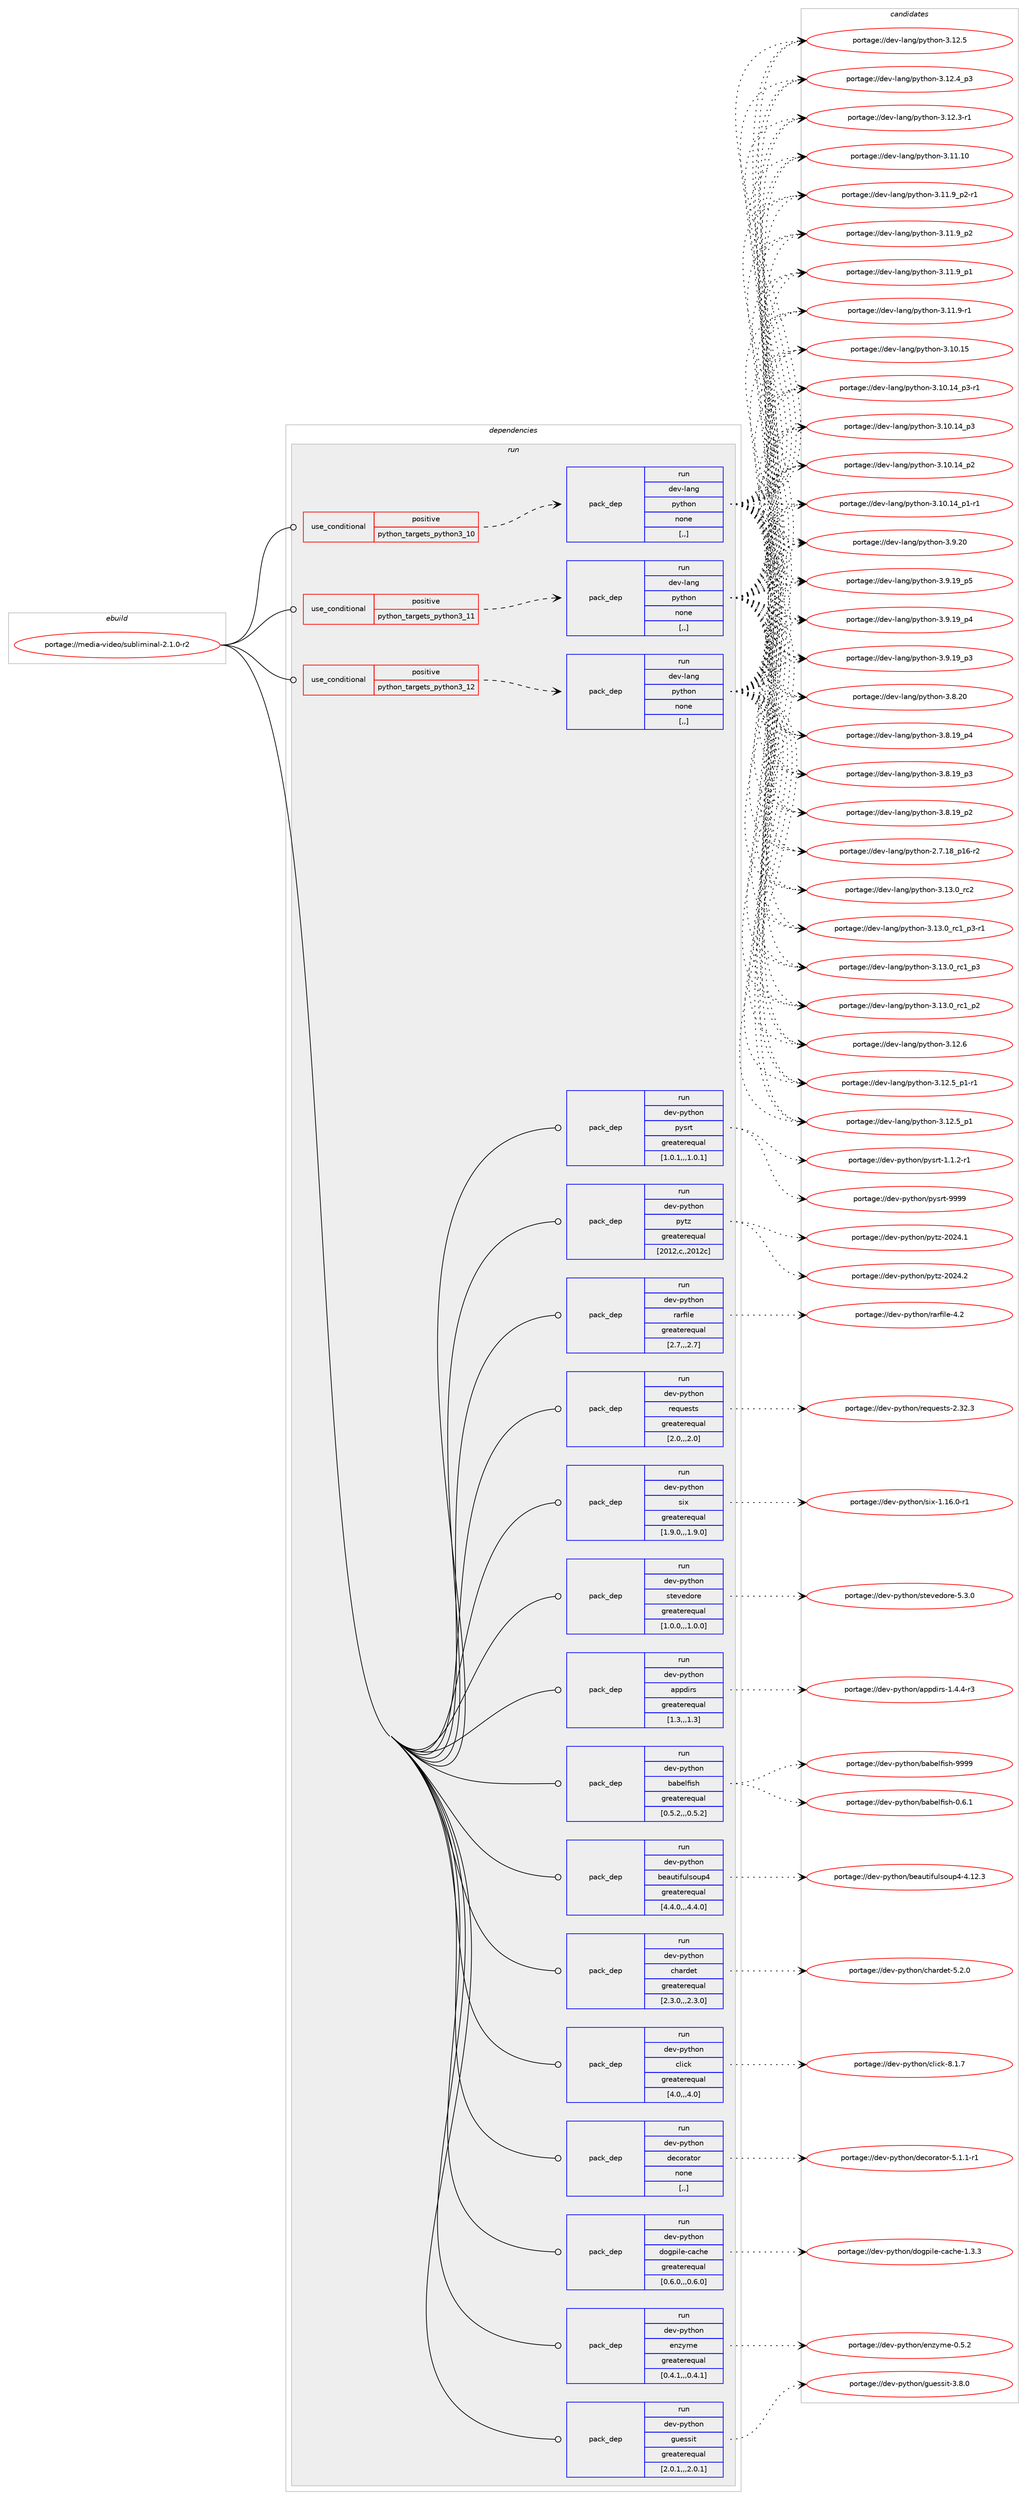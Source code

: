digraph prolog {

# *************
# Graph options
# *************

newrank=true;
concentrate=true;
compound=true;
graph [rankdir=LR,fontname=Helvetica,fontsize=10,ranksep=1.5];#, ranksep=2.5, nodesep=0.2];
edge  [arrowhead=vee];
node  [fontname=Helvetica,fontsize=10];

# **********
# The ebuild
# **********

subgraph cluster_leftcol {
color=gray;
label=<<i>ebuild</i>>;
id [label="portage://media-video/subliminal-2.1.0-r2", color=red, width=4, href="../media-video/subliminal-2.1.0-r2.svg"];
}

# ****************
# The dependencies
# ****************

subgraph cluster_midcol {
color=gray;
label=<<i>dependencies</i>>;
subgraph cluster_compile {
fillcolor="#eeeeee";
style=filled;
label=<<i>compile</i>>;
}
subgraph cluster_compileandrun {
fillcolor="#eeeeee";
style=filled;
label=<<i>compile and run</i>>;
}
subgraph cluster_run {
fillcolor="#eeeeee";
style=filled;
label=<<i>run</i>>;
subgraph cond219914 {
dependency845438 [label=<<TABLE BORDER="0" CELLBORDER="1" CELLSPACING="0" CELLPADDING="4"><TR><TD ROWSPAN="3" CELLPADDING="10">use_conditional</TD></TR><TR><TD>positive</TD></TR><TR><TD>python_targets_python3_10</TD></TR></TABLE>>, shape=none, color=red];
subgraph pack619222 {
dependency845439 [label=<<TABLE BORDER="0" CELLBORDER="1" CELLSPACING="0" CELLPADDING="4" WIDTH="220"><TR><TD ROWSPAN="6" CELLPADDING="30">pack_dep</TD></TR><TR><TD WIDTH="110">run</TD></TR><TR><TD>dev-lang</TD></TR><TR><TD>python</TD></TR><TR><TD>none</TD></TR><TR><TD>[,,]</TD></TR></TABLE>>, shape=none, color=blue];
}
dependency845438:e -> dependency845439:w [weight=20,style="dashed",arrowhead="vee"];
}
id:e -> dependency845438:w [weight=20,style="solid",arrowhead="odot"];
subgraph cond219915 {
dependency845440 [label=<<TABLE BORDER="0" CELLBORDER="1" CELLSPACING="0" CELLPADDING="4"><TR><TD ROWSPAN="3" CELLPADDING="10">use_conditional</TD></TR><TR><TD>positive</TD></TR><TR><TD>python_targets_python3_11</TD></TR></TABLE>>, shape=none, color=red];
subgraph pack619223 {
dependency845441 [label=<<TABLE BORDER="0" CELLBORDER="1" CELLSPACING="0" CELLPADDING="4" WIDTH="220"><TR><TD ROWSPAN="6" CELLPADDING="30">pack_dep</TD></TR><TR><TD WIDTH="110">run</TD></TR><TR><TD>dev-lang</TD></TR><TR><TD>python</TD></TR><TR><TD>none</TD></TR><TR><TD>[,,]</TD></TR></TABLE>>, shape=none, color=blue];
}
dependency845440:e -> dependency845441:w [weight=20,style="dashed",arrowhead="vee"];
}
id:e -> dependency845440:w [weight=20,style="solid",arrowhead="odot"];
subgraph cond219916 {
dependency845442 [label=<<TABLE BORDER="0" CELLBORDER="1" CELLSPACING="0" CELLPADDING="4"><TR><TD ROWSPAN="3" CELLPADDING="10">use_conditional</TD></TR><TR><TD>positive</TD></TR><TR><TD>python_targets_python3_12</TD></TR></TABLE>>, shape=none, color=red];
subgraph pack619224 {
dependency845443 [label=<<TABLE BORDER="0" CELLBORDER="1" CELLSPACING="0" CELLPADDING="4" WIDTH="220"><TR><TD ROWSPAN="6" CELLPADDING="30">pack_dep</TD></TR><TR><TD WIDTH="110">run</TD></TR><TR><TD>dev-lang</TD></TR><TR><TD>python</TD></TR><TR><TD>none</TD></TR><TR><TD>[,,]</TD></TR></TABLE>>, shape=none, color=blue];
}
dependency845442:e -> dependency845443:w [weight=20,style="dashed",arrowhead="vee"];
}
id:e -> dependency845442:w [weight=20,style="solid",arrowhead="odot"];
subgraph pack619225 {
dependency845444 [label=<<TABLE BORDER="0" CELLBORDER="1" CELLSPACING="0" CELLPADDING="4" WIDTH="220"><TR><TD ROWSPAN="6" CELLPADDING="30">pack_dep</TD></TR><TR><TD WIDTH="110">run</TD></TR><TR><TD>dev-python</TD></TR><TR><TD>appdirs</TD></TR><TR><TD>greaterequal</TD></TR><TR><TD>[1.3,,,1.3]</TD></TR></TABLE>>, shape=none, color=blue];
}
id:e -> dependency845444:w [weight=20,style="solid",arrowhead="odot"];
subgraph pack619226 {
dependency845445 [label=<<TABLE BORDER="0" CELLBORDER="1" CELLSPACING="0" CELLPADDING="4" WIDTH="220"><TR><TD ROWSPAN="6" CELLPADDING="30">pack_dep</TD></TR><TR><TD WIDTH="110">run</TD></TR><TR><TD>dev-python</TD></TR><TR><TD>babelfish</TD></TR><TR><TD>greaterequal</TD></TR><TR><TD>[0.5.2,,,0.5.2]</TD></TR></TABLE>>, shape=none, color=blue];
}
id:e -> dependency845445:w [weight=20,style="solid",arrowhead="odot"];
subgraph pack619227 {
dependency845446 [label=<<TABLE BORDER="0" CELLBORDER="1" CELLSPACING="0" CELLPADDING="4" WIDTH="220"><TR><TD ROWSPAN="6" CELLPADDING="30">pack_dep</TD></TR><TR><TD WIDTH="110">run</TD></TR><TR><TD>dev-python</TD></TR><TR><TD>beautifulsoup4</TD></TR><TR><TD>greaterequal</TD></TR><TR><TD>[4.4.0,,,4.4.0]</TD></TR></TABLE>>, shape=none, color=blue];
}
id:e -> dependency845446:w [weight=20,style="solid",arrowhead="odot"];
subgraph pack619228 {
dependency845447 [label=<<TABLE BORDER="0" CELLBORDER="1" CELLSPACING="0" CELLPADDING="4" WIDTH="220"><TR><TD ROWSPAN="6" CELLPADDING="30">pack_dep</TD></TR><TR><TD WIDTH="110">run</TD></TR><TR><TD>dev-python</TD></TR><TR><TD>chardet</TD></TR><TR><TD>greaterequal</TD></TR><TR><TD>[2.3.0,,,2.3.0]</TD></TR></TABLE>>, shape=none, color=blue];
}
id:e -> dependency845447:w [weight=20,style="solid",arrowhead="odot"];
subgraph pack619229 {
dependency845448 [label=<<TABLE BORDER="0" CELLBORDER="1" CELLSPACING="0" CELLPADDING="4" WIDTH="220"><TR><TD ROWSPAN="6" CELLPADDING="30">pack_dep</TD></TR><TR><TD WIDTH="110">run</TD></TR><TR><TD>dev-python</TD></TR><TR><TD>click</TD></TR><TR><TD>greaterequal</TD></TR><TR><TD>[4.0,,,4.0]</TD></TR></TABLE>>, shape=none, color=blue];
}
id:e -> dependency845448:w [weight=20,style="solid",arrowhead="odot"];
subgraph pack619230 {
dependency845449 [label=<<TABLE BORDER="0" CELLBORDER="1" CELLSPACING="0" CELLPADDING="4" WIDTH="220"><TR><TD ROWSPAN="6" CELLPADDING="30">pack_dep</TD></TR><TR><TD WIDTH="110">run</TD></TR><TR><TD>dev-python</TD></TR><TR><TD>decorator</TD></TR><TR><TD>none</TD></TR><TR><TD>[,,]</TD></TR></TABLE>>, shape=none, color=blue];
}
id:e -> dependency845449:w [weight=20,style="solid",arrowhead="odot"];
subgraph pack619231 {
dependency845450 [label=<<TABLE BORDER="0" CELLBORDER="1" CELLSPACING="0" CELLPADDING="4" WIDTH="220"><TR><TD ROWSPAN="6" CELLPADDING="30">pack_dep</TD></TR><TR><TD WIDTH="110">run</TD></TR><TR><TD>dev-python</TD></TR><TR><TD>dogpile-cache</TD></TR><TR><TD>greaterequal</TD></TR><TR><TD>[0.6.0,,,0.6.0]</TD></TR></TABLE>>, shape=none, color=blue];
}
id:e -> dependency845450:w [weight=20,style="solid",arrowhead="odot"];
subgraph pack619232 {
dependency845451 [label=<<TABLE BORDER="0" CELLBORDER="1" CELLSPACING="0" CELLPADDING="4" WIDTH="220"><TR><TD ROWSPAN="6" CELLPADDING="30">pack_dep</TD></TR><TR><TD WIDTH="110">run</TD></TR><TR><TD>dev-python</TD></TR><TR><TD>enzyme</TD></TR><TR><TD>greaterequal</TD></TR><TR><TD>[0.4.1,,,0.4.1]</TD></TR></TABLE>>, shape=none, color=blue];
}
id:e -> dependency845451:w [weight=20,style="solid",arrowhead="odot"];
subgraph pack619233 {
dependency845452 [label=<<TABLE BORDER="0" CELLBORDER="1" CELLSPACING="0" CELLPADDING="4" WIDTH="220"><TR><TD ROWSPAN="6" CELLPADDING="30">pack_dep</TD></TR><TR><TD WIDTH="110">run</TD></TR><TR><TD>dev-python</TD></TR><TR><TD>guessit</TD></TR><TR><TD>greaterequal</TD></TR><TR><TD>[2.0.1,,,2.0.1]</TD></TR></TABLE>>, shape=none, color=blue];
}
id:e -> dependency845452:w [weight=20,style="solid",arrowhead="odot"];
subgraph pack619234 {
dependency845453 [label=<<TABLE BORDER="0" CELLBORDER="1" CELLSPACING="0" CELLPADDING="4" WIDTH="220"><TR><TD ROWSPAN="6" CELLPADDING="30">pack_dep</TD></TR><TR><TD WIDTH="110">run</TD></TR><TR><TD>dev-python</TD></TR><TR><TD>pysrt</TD></TR><TR><TD>greaterequal</TD></TR><TR><TD>[1.0.1,,,1.0.1]</TD></TR></TABLE>>, shape=none, color=blue];
}
id:e -> dependency845453:w [weight=20,style="solid",arrowhead="odot"];
subgraph pack619235 {
dependency845454 [label=<<TABLE BORDER="0" CELLBORDER="1" CELLSPACING="0" CELLPADDING="4" WIDTH="220"><TR><TD ROWSPAN="6" CELLPADDING="30">pack_dep</TD></TR><TR><TD WIDTH="110">run</TD></TR><TR><TD>dev-python</TD></TR><TR><TD>pytz</TD></TR><TR><TD>greaterequal</TD></TR><TR><TD>[2012,c,,2012c]</TD></TR></TABLE>>, shape=none, color=blue];
}
id:e -> dependency845454:w [weight=20,style="solid",arrowhead="odot"];
subgraph pack619236 {
dependency845455 [label=<<TABLE BORDER="0" CELLBORDER="1" CELLSPACING="0" CELLPADDING="4" WIDTH="220"><TR><TD ROWSPAN="6" CELLPADDING="30">pack_dep</TD></TR><TR><TD WIDTH="110">run</TD></TR><TR><TD>dev-python</TD></TR><TR><TD>rarfile</TD></TR><TR><TD>greaterequal</TD></TR><TR><TD>[2.7,,,2.7]</TD></TR></TABLE>>, shape=none, color=blue];
}
id:e -> dependency845455:w [weight=20,style="solid",arrowhead="odot"];
subgraph pack619237 {
dependency845456 [label=<<TABLE BORDER="0" CELLBORDER="1" CELLSPACING="0" CELLPADDING="4" WIDTH="220"><TR><TD ROWSPAN="6" CELLPADDING="30">pack_dep</TD></TR><TR><TD WIDTH="110">run</TD></TR><TR><TD>dev-python</TD></TR><TR><TD>requests</TD></TR><TR><TD>greaterequal</TD></TR><TR><TD>[2.0,,,2.0]</TD></TR></TABLE>>, shape=none, color=blue];
}
id:e -> dependency845456:w [weight=20,style="solid",arrowhead="odot"];
subgraph pack619238 {
dependency845457 [label=<<TABLE BORDER="0" CELLBORDER="1" CELLSPACING="0" CELLPADDING="4" WIDTH="220"><TR><TD ROWSPAN="6" CELLPADDING="30">pack_dep</TD></TR><TR><TD WIDTH="110">run</TD></TR><TR><TD>dev-python</TD></TR><TR><TD>six</TD></TR><TR><TD>greaterequal</TD></TR><TR><TD>[1.9.0,,,1.9.0]</TD></TR></TABLE>>, shape=none, color=blue];
}
id:e -> dependency845457:w [weight=20,style="solid",arrowhead="odot"];
subgraph pack619239 {
dependency845458 [label=<<TABLE BORDER="0" CELLBORDER="1" CELLSPACING="0" CELLPADDING="4" WIDTH="220"><TR><TD ROWSPAN="6" CELLPADDING="30">pack_dep</TD></TR><TR><TD WIDTH="110">run</TD></TR><TR><TD>dev-python</TD></TR><TR><TD>stevedore</TD></TR><TR><TD>greaterequal</TD></TR><TR><TD>[1.0.0,,,1.0.0]</TD></TR></TABLE>>, shape=none, color=blue];
}
id:e -> dependency845458:w [weight=20,style="solid",arrowhead="odot"];
}
}

# **************
# The candidates
# **************

subgraph cluster_choices {
rank=same;
color=gray;
label=<<i>candidates</i>>;

subgraph choice619222 {
color=black;
nodesep=1;
choice10010111845108971101034711212111610411111045514649514648951149950 [label="portage://dev-lang/python-3.13.0_rc2", color=red, width=4,href="../dev-lang/python-3.13.0_rc2.svg"];
choice1001011184510897110103471121211161041111104551464951464895114994995112514511449 [label="portage://dev-lang/python-3.13.0_rc1_p3-r1", color=red, width=4,href="../dev-lang/python-3.13.0_rc1_p3-r1.svg"];
choice100101118451089711010347112121116104111110455146495146489511499499511251 [label="portage://dev-lang/python-3.13.0_rc1_p3", color=red, width=4,href="../dev-lang/python-3.13.0_rc1_p3.svg"];
choice100101118451089711010347112121116104111110455146495146489511499499511250 [label="portage://dev-lang/python-3.13.0_rc1_p2", color=red, width=4,href="../dev-lang/python-3.13.0_rc1_p2.svg"];
choice10010111845108971101034711212111610411111045514649504654 [label="portage://dev-lang/python-3.12.6", color=red, width=4,href="../dev-lang/python-3.12.6.svg"];
choice1001011184510897110103471121211161041111104551464950465395112494511449 [label="portage://dev-lang/python-3.12.5_p1-r1", color=red, width=4,href="../dev-lang/python-3.12.5_p1-r1.svg"];
choice100101118451089711010347112121116104111110455146495046539511249 [label="portage://dev-lang/python-3.12.5_p1", color=red, width=4,href="../dev-lang/python-3.12.5_p1.svg"];
choice10010111845108971101034711212111610411111045514649504653 [label="portage://dev-lang/python-3.12.5", color=red, width=4,href="../dev-lang/python-3.12.5.svg"];
choice100101118451089711010347112121116104111110455146495046529511251 [label="portage://dev-lang/python-3.12.4_p3", color=red, width=4,href="../dev-lang/python-3.12.4_p3.svg"];
choice100101118451089711010347112121116104111110455146495046514511449 [label="portage://dev-lang/python-3.12.3-r1", color=red, width=4,href="../dev-lang/python-3.12.3-r1.svg"];
choice1001011184510897110103471121211161041111104551464949464948 [label="portage://dev-lang/python-3.11.10", color=red, width=4,href="../dev-lang/python-3.11.10.svg"];
choice1001011184510897110103471121211161041111104551464949465795112504511449 [label="portage://dev-lang/python-3.11.9_p2-r1", color=red, width=4,href="../dev-lang/python-3.11.9_p2-r1.svg"];
choice100101118451089711010347112121116104111110455146494946579511250 [label="portage://dev-lang/python-3.11.9_p2", color=red, width=4,href="../dev-lang/python-3.11.9_p2.svg"];
choice100101118451089711010347112121116104111110455146494946579511249 [label="portage://dev-lang/python-3.11.9_p1", color=red, width=4,href="../dev-lang/python-3.11.9_p1.svg"];
choice100101118451089711010347112121116104111110455146494946574511449 [label="portage://dev-lang/python-3.11.9-r1", color=red, width=4,href="../dev-lang/python-3.11.9-r1.svg"];
choice1001011184510897110103471121211161041111104551464948464953 [label="portage://dev-lang/python-3.10.15", color=red, width=4,href="../dev-lang/python-3.10.15.svg"];
choice100101118451089711010347112121116104111110455146494846495295112514511449 [label="portage://dev-lang/python-3.10.14_p3-r1", color=red, width=4,href="../dev-lang/python-3.10.14_p3-r1.svg"];
choice10010111845108971101034711212111610411111045514649484649529511251 [label="portage://dev-lang/python-3.10.14_p3", color=red, width=4,href="../dev-lang/python-3.10.14_p3.svg"];
choice10010111845108971101034711212111610411111045514649484649529511250 [label="portage://dev-lang/python-3.10.14_p2", color=red, width=4,href="../dev-lang/python-3.10.14_p2.svg"];
choice100101118451089711010347112121116104111110455146494846495295112494511449 [label="portage://dev-lang/python-3.10.14_p1-r1", color=red, width=4,href="../dev-lang/python-3.10.14_p1-r1.svg"];
choice10010111845108971101034711212111610411111045514657465048 [label="portage://dev-lang/python-3.9.20", color=red, width=4,href="../dev-lang/python-3.9.20.svg"];
choice100101118451089711010347112121116104111110455146574649579511253 [label="portage://dev-lang/python-3.9.19_p5", color=red, width=4,href="../dev-lang/python-3.9.19_p5.svg"];
choice100101118451089711010347112121116104111110455146574649579511252 [label="portage://dev-lang/python-3.9.19_p4", color=red, width=4,href="../dev-lang/python-3.9.19_p4.svg"];
choice100101118451089711010347112121116104111110455146574649579511251 [label="portage://dev-lang/python-3.9.19_p3", color=red, width=4,href="../dev-lang/python-3.9.19_p3.svg"];
choice10010111845108971101034711212111610411111045514656465048 [label="portage://dev-lang/python-3.8.20", color=red, width=4,href="../dev-lang/python-3.8.20.svg"];
choice100101118451089711010347112121116104111110455146564649579511252 [label="portage://dev-lang/python-3.8.19_p4", color=red, width=4,href="../dev-lang/python-3.8.19_p4.svg"];
choice100101118451089711010347112121116104111110455146564649579511251 [label="portage://dev-lang/python-3.8.19_p3", color=red, width=4,href="../dev-lang/python-3.8.19_p3.svg"];
choice100101118451089711010347112121116104111110455146564649579511250 [label="portage://dev-lang/python-3.8.19_p2", color=red, width=4,href="../dev-lang/python-3.8.19_p2.svg"];
choice100101118451089711010347112121116104111110455046554649569511249544511450 [label="portage://dev-lang/python-2.7.18_p16-r2", color=red, width=4,href="../dev-lang/python-2.7.18_p16-r2.svg"];
dependency845439:e -> choice10010111845108971101034711212111610411111045514649514648951149950:w [style=dotted,weight="100"];
dependency845439:e -> choice1001011184510897110103471121211161041111104551464951464895114994995112514511449:w [style=dotted,weight="100"];
dependency845439:e -> choice100101118451089711010347112121116104111110455146495146489511499499511251:w [style=dotted,weight="100"];
dependency845439:e -> choice100101118451089711010347112121116104111110455146495146489511499499511250:w [style=dotted,weight="100"];
dependency845439:e -> choice10010111845108971101034711212111610411111045514649504654:w [style=dotted,weight="100"];
dependency845439:e -> choice1001011184510897110103471121211161041111104551464950465395112494511449:w [style=dotted,weight="100"];
dependency845439:e -> choice100101118451089711010347112121116104111110455146495046539511249:w [style=dotted,weight="100"];
dependency845439:e -> choice10010111845108971101034711212111610411111045514649504653:w [style=dotted,weight="100"];
dependency845439:e -> choice100101118451089711010347112121116104111110455146495046529511251:w [style=dotted,weight="100"];
dependency845439:e -> choice100101118451089711010347112121116104111110455146495046514511449:w [style=dotted,weight="100"];
dependency845439:e -> choice1001011184510897110103471121211161041111104551464949464948:w [style=dotted,weight="100"];
dependency845439:e -> choice1001011184510897110103471121211161041111104551464949465795112504511449:w [style=dotted,weight="100"];
dependency845439:e -> choice100101118451089711010347112121116104111110455146494946579511250:w [style=dotted,weight="100"];
dependency845439:e -> choice100101118451089711010347112121116104111110455146494946579511249:w [style=dotted,weight="100"];
dependency845439:e -> choice100101118451089711010347112121116104111110455146494946574511449:w [style=dotted,weight="100"];
dependency845439:e -> choice1001011184510897110103471121211161041111104551464948464953:w [style=dotted,weight="100"];
dependency845439:e -> choice100101118451089711010347112121116104111110455146494846495295112514511449:w [style=dotted,weight="100"];
dependency845439:e -> choice10010111845108971101034711212111610411111045514649484649529511251:w [style=dotted,weight="100"];
dependency845439:e -> choice10010111845108971101034711212111610411111045514649484649529511250:w [style=dotted,weight="100"];
dependency845439:e -> choice100101118451089711010347112121116104111110455146494846495295112494511449:w [style=dotted,weight="100"];
dependency845439:e -> choice10010111845108971101034711212111610411111045514657465048:w [style=dotted,weight="100"];
dependency845439:e -> choice100101118451089711010347112121116104111110455146574649579511253:w [style=dotted,weight="100"];
dependency845439:e -> choice100101118451089711010347112121116104111110455146574649579511252:w [style=dotted,weight="100"];
dependency845439:e -> choice100101118451089711010347112121116104111110455146574649579511251:w [style=dotted,weight="100"];
dependency845439:e -> choice10010111845108971101034711212111610411111045514656465048:w [style=dotted,weight="100"];
dependency845439:e -> choice100101118451089711010347112121116104111110455146564649579511252:w [style=dotted,weight="100"];
dependency845439:e -> choice100101118451089711010347112121116104111110455146564649579511251:w [style=dotted,weight="100"];
dependency845439:e -> choice100101118451089711010347112121116104111110455146564649579511250:w [style=dotted,weight="100"];
dependency845439:e -> choice100101118451089711010347112121116104111110455046554649569511249544511450:w [style=dotted,weight="100"];
}
subgraph choice619223 {
color=black;
nodesep=1;
choice10010111845108971101034711212111610411111045514649514648951149950 [label="portage://dev-lang/python-3.13.0_rc2", color=red, width=4,href="../dev-lang/python-3.13.0_rc2.svg"];
choice1001011184510897110103471121211161041111104551464951464895114994995112514511449 [label="portage://dev-lang/python-3.13.0_rc1_p3-r1", color=red, width=4,href="../dev-lang/python-3.13.0_rc1_p3-r1.svg"];
choice100101118451089711010347112121116104111110455146495146489511499499511251 [label="portage://dev-lang/python-3.13.0_rc1_p3", color=red, width=4,href="../dev-lang/python-3.13.0_rc1_p3.svg"];
choice100101118451089711010347112121116104111110455146495146489511499499511250 [label="portage://dev-lang/python-3.13.0_rc1_p2", color=red, width=4,href="../dev-lang/python-3.13.0_rc1_p2.svg"];
choice10010111845108971101034711212111610411111045514649504654 [label="portage://dev-lang/python-3.12.6", color=red, width=4,href="../dev-lang/python-3.12.6.svg"];
choice1001011184510897110103471121211161041111104551464950465395112494511449 [label="portage://dev-lang/python-3.12.5_p1-r1", color=red, width=4,href="../dev-lang/python-3.12.5_p1-r1.svg"];
choice100101118451089711010347112121116104111110455146495046539511249 [label="portage://dev-lang/python-3.12.5_p1", color=red, width=4,href="../dev-lang/python-3.12.5_p1.svg"];
choice10010111845108971101034711212111610411111045514649504653 [label="portage://dev-lang/python-3.12.5", color=red, width=4,href="../dev-lang/python-3.12.5.svg"];
choice100101118451089711010347112121116104111110455146495046529511251 [label="portage://dev-lang/python-3.12.4_p3", color=red, width=4,href="../dev-lang/python-3.12.4_p3.svg"];
choice100101118451089711010347112121116104111110455146495046514511449 [label="portage://dev-lang/python-3.12.3-r1", color=red, width=4,href="../dev-lang/python-3.12.3-r1.svg"];
choice1001011184510897110103471121211161041111104551464949464948 [label="portage://dev-lang/python-3.11.10", color=red, width=4,href="../dev-lang/python-3.11.10.svg"];
choice1001011184510897110103471121211161041111104551464949465795112504511449 [label="portage://dev-lang/python-3.11.9_p2-r1", color=red, width=4,href="../dev-lang/python-3.11.9_p2-r1.svg"];
choice100101118451089711010347112121116104111110455146494946579511250 [label="portage://dev-lang/python-3.11.9_p2", color=red, width=4,href="../dev-lang/python-3.11.9_p2.svg"];
choice100101118451089711010347112121116104111110455146494946579511249 [label="portage://dev-lang/python-3.11.9_p1", color=red, width=4,href="../dev-lang/python-3.11.9_p1.svg"];
choice100101118451089711010347112121116104111110455146494946574511449 [label="portage://dev-lang/python-3.11.9-r1", color=red, width=4,href="../dev-lang/python-3.11.9-r1.svg"];
choice1001011184510897110103471121211161041111104551464948464953 [label="portage://dev-lang/python-3.10.15", color=red, width=4,href="../dev-lang/python-3.10.15.svg"];
choice100101118451089711010347112121116104111110455146494846495295112514511449 [label="portage://dev-lang/python-3.10.14_p3-r1", color=red, width=4,href="../dev-lang/python-3.10.14_p3-r1.svg"];
choice10010111845108971101034711212111610411111045514649484649529511251 [label="portage://dev-lang/python-3.10.14_p3", color=red, width=4,href="../dev-lang/python-3.10.14_p3.svg"];
choice10010111845108971101034711212111610411111045514649484649529511250 [label="portage://dev-lang/python-3.10.14_p2", color=red, width=4,href="../dev-lang/python-3.10.14_p2.svg"];
choice100101118451089711010347112121116104111110455146494846495295112494511449 [label="portage://dev-lang/python-3.10.14_p1-r1", color=red, width=4,href="../dev-lang/python-3.10.14_p1-r1.svg"];
choice10010111845108971101034711212111610411111045514657465048 [label="portage://dev-lang/python-3.9.20", color=red, width=4,href="../dev-lang/python-3.9.20.svg"];
choice100101118451089711010347112121116104111110455146574649579511253 [label="portage://dev-lang/python-3.9.19_p5", color=red, width=4,href="../dev-lang/python-3.9.19_p5.svg"];
choice100101118451089711010347112121116104111110455146574649579511252 [label="portage://dev-lang/python-3.9.19_p4", color=red, width=4,href="../dev-lang/python-3.9.19_p4.svg"];
choice100101118451089711010347112121116104111110455146574649579511251 [label="portage://dev-lang/python-3.9.19_p3", color=red, width=4,href="../dev-lang/python-3.9.19_p3.svg"];
choice10010111845108971101034711212111610411111045514656465048 [label="portage://dev-lang/python-3.8.20", color=red, width=4,href="../dev-lang/python-3.8.20.svg"];
choice100101118451089711010347112121116104111110455146564649579511252 [label="portage://dev-lang/python-3.8.19_p4", color=red, width=4,href="../dev-lang/python-3.8.19_p4.svg"];
choice100101118451089711010347112121116104111110455146564649579511251 [label="portage://dev-lang/python-3.8.19_p3", color=red, width=4,href="../dev-lang/python-3.8.19_p3.svg"];
choice100101118451089711010347112121116104111110455146564649579511250 [label="portage://dev-lang/python-3.8.19_p2", color=red, width=4,href="../dev-lang/python-3.8.19_p2.svg"];
choice100101118451089711010347112121116104111110455046554649569511249544511450 [label="portage://dev-lang/python-2.7.18_p16-r2", color=red, width=4,href="../dev-lang/python-2.7.18_p16-r2.svg"];
dependency845441:e -> choice10010111845108971101034711212111610411111045514649514648951149950:w [style=dotted,weight="100"];
dependency845441:e -> choice1001011184510897110103471121211161041111104551464951464895114994995112514511449:w [style=dotted,weight="100"];
dependency845441:e -> choice100101118451089711010347112121116104111110455146495146489511499499511251:w [style=dotted,weight="100"];
dependency845441:e -> choice100101118451089711010347112121116104111110455146495146489511499499511250:w [style=dotted,weight="100"];
dependency845441:e -> choice10010111845108971101034711212111610411111045514649504654:w [style=dotted,weight="100"];
dependency845441:e -> choice1001011184510897110103471121211161041111104551464950465395112494511449:w [style=dotted,weight="100"];
dependency845441:e -> choice100101118451089711010347112121116104111110455146495046539511249:w [style=dotted,weight="100"];
dependency845441:e -> choice10010111845108971101034711212111610411111045514649504653:w [style=dotted,weight="100"];
dependency845441:e -> choice100101118451089711010347112121116104111110455146495046529511251:w [style=dotted,weight="100"];
dependency845441:e -> choice100101118451089711010347112121116104111110455146495046514511449:w [style=dotted,weight="100"];
dependency845441:e -> choice1001011184510897110103471121211161041111104551464949464948:w [style=dotted,weight="100"];
dependency845441:e -> choice1001011184510897110103471121211161041111104551464949465795112504511449:w [style=dotted,weight="100"];
dependency845441:e -> choice100101118451089711010347112121116104111110455146494946579511250:w [style=dotted,weight="100"];
dependency845441:e -> choice100101118451089711010347112121116104111110455146494946579511249:w [style=dotted,weight="100"];
dependency845441:e -> choice100101118451089711010347112121116104111110455146494946574511449:w [style=dotted,weight="100"];
dependency845441:e -> choice1001011184510897110103471121211161041111104551464948464953:w [style=dotted,weight="100"];
dependency845441:e -> choice100101118451089711010347112121116104111110455146494846495295112514511449:w [style=dotted,weight="100"];
dependency845441:e -> choice10010111845108971101034711212111610411111045514649484649529511251:w [style=dotted,weight="100"];
dependency845441:e -> choice10010111845108971101034711212111610411111045514649484649529511250:w [style=dotted,weight="100"];
dependency845441:e -> choice100101118451089711010347112121116104111110455146494846495295112494511449:w [style=dotted,weight="100"];
dependency845441:e -> choice10010111845108971101034711212111610411111045514657465048:w [style=dotted,weight="100"];
dependency845441:e -> choice100101118451089711010347112121116104111110455146574649579511253:w [style=dotted,weight="100"];
dependency845441:e -> choice100101118451089711010347112121116104111110455146574649579511252:w [style=dotted,weight="100"];
dependency845441:e -> choice100101118451089711010347112121116104111110455146574649579511251:w [style=dotted,weight="100"];
dependency845441:e -> choice10010111845108971101034711212111610411111045514656465048:w [style=dotted,weight="100"];
dependency845441:e -> choice100101118451089711010347112121116104111110455146564649579511252:w [style=dotted,weight="100"];
dependency845441:e -> choice100101118451089711010347112121116104111110455146564649579511251:w [style=dotted,weight="100"];
dependency845441:e -> choice100101118451089711010347112121116104111110455146564649579511250:w [style=dotted,weight="100"];
dependency845441:e -> choice100101118451089711010347112121116104111110455046554649569511249544511450:w [style=dotted,weight="100"];
}
subgraph choice619224 {
color=black;
nodesep=1;
choice10010111845108971101034711212111610411111045514649514648951149950 [label="portage://dev-lang/python-3.13.0_rc2", color=red, width=4,href="../dev-lang/python-3.13.0_rc2.svg"];
choice1001011184510897110103471121211161041111104551464951464895114994995112514511449 [label="portage://dev-lang/python-3.13.0_rc1_p3-r1", color=red, width=4,href="../dev-lang/python-3.13.0_rc1_p3-r1.svg"];
choice100101118451089711010347112121116104111110455146495146489511499499511251 [label="portage://dev-lang/python-3.13.0_rc1_p3", color=red, width=4,href="../dev-lang/python-3.13.0_rc1_p3.svg"];
choice100101118451089711010347112121116104111110455146495146489511499499511250 [label="portage://dev-lang/python-3.13.0_rc1_p2", color=red, width=4,href="../dev-lang/python-3.13.0_rc1_p2.svg"];
choice10010111845108971101034711212111610411111045514649504654 [label="portage://dev-lang/python-3.12.6", color=red, width=4,href="../dev-lang/python-3.12.6.svg"];
choice1001011184510897110103471121211161041111104551464950465395112494511449 [label="portage://dev-lang/python-3.12.5_p1-r1", color=red, width=4,href="../dev-lang/python-3.12.5_p1-r1.svg"];
choice100101118451089711010347112121116104111110455146495046539511249 [label="portage://dev-lang/python-3.12.5_p1", color=red, width=4,href="../dev-lang/python-3.12.5_p1.svg"];
choice10010111845108971101034711212111610411111045514649504653 [label="portage://dev-lang/python-3.12.5", color=red, width=4,href="../dev-lang/python-3.12.5.svg"];
choice100101118451089711010347112121116104111110455146495046529511251 [label="portage://dev-lang/python-3.12.4_p3", color=red, width=4,href="../dev-lang/python-3.12.4_p3.svg"];
choice100101118451089711010347112121116104111110455146495046514511449 [label="portage://dev-lang/python-3.12.3-r1", color=red, width=4,href="../dev-lang/python-3.12.3-r1.svg"];
choice1001011184510897110103471121211161041111104551464949464948 [label="portage://dev-lang/python-3.11.10", color=red, width=4,href="../dev-lang/python-3.11.10.svg"];
choice1001011184510897110103471121211161041111104551464949465795112504511449 [label="portage://dev-lang/python-3.11.9_p2-r1", color=red, width=4,href="../dev-lang/python-3.11.9_p2-r1.svg"];
choice100101118451089711010347112121116104111110455146494946579511250 [label="portage://dev-lang/python-3.11.9_p2", color=red, width=4,href="../dev-lang/python-3.11.9_p2.svg"];
choice100101118451089711010347112121116104111110455146494946579511249 [label="portage://dev-lang/python-3.11.9_p1", color=red, width=4,href="../dev-lang/python-3.11.9_p1.svg"];
choice100101118451089711010347112121116104111110455146494946574511449 [label="portage://dev-lang/python-3.11.9-r1", color=red, width=4,href="../dev-lang/python-3.11.9-r1.svg"];
choice1001011184510897110103471121211161041111104551464948464953 [label="portage://dev-lang/python-3.10.15", color=red, width=4,href="../dev-lang/python-3.10.15.svg"];
choice100101118451089711010347112121116104111110455146494846495295112514511449 [label="portage://dev-lang/python-3.10.14_p3-r1", color=red, width=4,href="../dev-lang/python-3.10.14_p3-r1.svg"];
choice10010111845108971101034711212111610411111045514649484649529511251 [label="portage://dev-lang/python-3.10.14_p3", color=red, width=4,href="../dev-lang/python-3.10.14_p3.svg"];
choice10010111845108971101034711212111610411111045514649484649529511250 [label="portage://dev-lang/python-3.10.14_p2", color=red, width=4,href="../dev-lang/python-3.10.14_p2.svg"];
choice100101118451089711010347112121116104111110455146494846495295112494511449 [label="portage://dev-lang/python-3.10.14_p1-r1", color=red, width=4,href="../dev-lang/python-3.10.14_p1-r1.svg"];
choice10010111845108971101034711212111610411111045514657465048 [label="portage://dev-lang/python-3.9.20", color=red, width=4,href="../dev-lang/python-3.9.20.svg"];
choice100101118451089711010347112121116104111110455146574649579511253 [label="portage://dev-lang/python-3.9.19_p5", color=red, width=4,href="../dev-lang/python-3.9.19_p5.svg"];
choice100101118451089711010347112121116104111110455146574649579511252 [label="portage://dev-lang/python-3.9.19_p4", color=red, width=4,href="../dev-lang/python-3.9.19_p4.svg"];
choice100101118451089711010347112121116104111110455146574649579511251 [label="portage://dev-lang/python-3.9.19_p3", color=red, width=4,href="../dev-lang/python-3.9.19_p3.svg"];
choice10010111845108971101034711212111610411111045514656465048 [label="portage://dev-lang/python-3.8.20", color=red, width=4,href="../dev-lang/python-3.8.20.svg"];
choice100101118451089711010347112121116104111110455146564649579511252 [label="portage://dev-lang/python-3.8.19_p4", color=red, width=4,href="../dev-lang/python-3.8.19_p4.svg"];
choice100101118451089711010347112121116104111110455146564649579511251 [label="portage://dev-lang/python-3.8.19_p3", color=red, width=4,href="../dev-lang/python-3.8.19_p3.svg"];
choice100101118451089711010347112121116104111110455146564649579511250 [label="portage://dev-lang/python-3.8.19_p2", color=red, width=4,href="../dev-lang/python-3.8.19_p2.svg"];
choice100101118451089711010347112121116104111110455046554649569511249544511450 [label="portage://dev-lang/python-2.7.18_p16-r2", color=red, width=4,href="../dev-lang/python-2.7.18_p16-r2.svg"];
dependency845443:e -> choice10010111845108971101034711212111610411111045514649514648951149950:w [style=dotted,weight="100"];
dependency845443:e -> choice1001011184510897110103471121211161041111104551464951464895114994995112514511449:w [style=dotted,weight="100"];
dependency845443:e -> choice100101118451089711010347112121116104111110455146495146489511499499511251:w [style=dotted,weight="100"];
dependency845443:e -> choice100101118451089711010347112121116104111110455146495146489511499499511250:w [style=dotted,weight="100"];
dependency845443:e -> choice10010111845108971101034711212111610411111045514649504654:w [style=dotted,weight="100"];
dependency845443:e -> choice1001011184510897110103471121211161041111104551464950465395112494511449:w [style=dotted,weight="100"];
dependency845443:e -> choice100101118451089711010347112121116104111110455146495046539511249:w [style=dotted,weight="100"];
dependency845443:e -> choice10010111845108971101034711212111610411111045514649504653:w [style=dotted,weight="100"];
dependency845443:e -> choice100101118451089711010347112121116104111110455146495046529511251:w [style=dotted,weight="100"];
dependency845443:e -> choice100101118451089711010347112121116104111110455146495046514511449:w [style=dotted,weight="100"];
dependency845443:e -> choice1001011184510897110103471121211161041111104551464949464948:w [style=dotted,weight="100"];
dependency845443:e -> choice1001011184510897110103471121211161041111104551464949465795112504511449:w [style=dotted,weight="100"];
dependency845443:e -> choice100101118451089711010347112121116104111110455146494946579511250:w [style=dotted,weight="100"];
dependency845443:e -> choice100101118451089711010347112121116104111110455146494946579511249:w [style=dotted,weight="100"];
dependency845443:e -> choice100101118451089711010347112121116104111110455146494946574511449:w [style=dotted,weight="100"];
dependency845443:e -> choice1001011184510897110103471121211161041111104551464948464953:w [style=dotted,weight="100"];
dependency845443:e -> choice100101118451089711010347112121116104111110455146494846495295112514511449:w [style=dotted,weight="100"];
dependency845443:e -> choice10010111845108971101034711212111610411111045514649484649529511251:w [style=dotted,weight="100"];
dependency845443:e -> choice10010111845108971101034711212111610411111045514649484649529511250:w [style=dotted,weight="100"];
dependency845443:e -> choice100101118451089711010347112121116104111110455146494846495295112494511449:w [style=dotted,weight="100"];
dependency845443:e -> choice10010111845108971101034711212111610411111045514657465048:w [style=dotted,weight="100"];
dependency845443:e -> choice100101118451089711010347112121116104111110455146574649579511253:w [style=dotted,weight="100"];
dependency845443:e -> choice100101118451089711010347112121116104111110455146574649579511252:w [style=dotted,weight="100"];
dependency845443:e -> choice100101118451089711010347112121116104111110455146574649579511251:w [style=dotted,weight="100"];
dependency845443:e -> choice10010111845108971101034711212111610411111045514656465048:w [style=dotted,weight="100"];
dependency845443:e -> choice100101118451089711010347112121116104111110455146564649579511252:w [style=dotted,weight="100"];
dependency845443:e -> choice100101118451089711010347112121116104111110455146564649579511251:w [style=dotted,weight="100"];
dependency845443:e -> choice100101118451089711010347112121116104111110455146564649579511250:w [style=dotted,weight="100"];
dependency845443:e -> choice100101118451089711010347112121116104111110455046554649569511249544511450:w [style=dotted,weight="100"];
}
subgraph choice619225 {
color=black;
nodesep=1;
choice1001011184511212111610411111047971121121001051141154549465246524511451 [label="portage://dev-python/appdirs-1.4.4-r3", color=red, width=4,href="../dev-python/appdirs-1.4.4-r3.svg"];
dependency845444:e -> choice1001011184511212111610411111047971121121001051141154549465246524511451:w [style=dotted,weight="100"];
}
subgraph choice619226 {
color=black;
nodesep=1;
choice10010111845112121116104111110479897981011081021051151044557575757 [label="portage://dev-python/babelfish-9999", color=red, width=4,href="../dev-python/babelfish-9999.svg"];
choice1001011184511212111610411111047989798101108102105115104454846544649 [label="portage://dev-python/babelfish-0.6.1", color=red, width=4,href="../dev-python/babelfish-0.6.1.svg"];
dependency845445:e -> choice10010111845112121116104111110479897981011081021051151044557575757:w [style=dotted,weight="100"];
dependency845445:e -> choice1001011184511212111610411111047989798101108102105115104454846544649:w [style=dotted,weight="100"];
}
subgraph choice619227 {
color=black;
nodesep=1;
choice100101118451121211161041111104798101971171161051021171081151111171125245524649504651 [label="portage://dev-python/beautifulsoup4-4.12.3", color=red, width=4,href="../dev-python/beautifulsoup4-4.12.3.svg"];
dependency845446:e -> choice100101118451121211161041111104798101971171161051021171081151111171125245524649504651:w [style=dotted,weight="100"];
}
subgraph choice619228 {
color=black;
nodesep=1;
choice10010111845112121116104111110479910497114100101116455346504648 [label="portage://dev-python/chardet-5.2.0", color=red, width=4,href="../dev-python/chardet-5.2.0.svg"];
dependency845447:e -> choice10010111845112121116104111110479910497114100101116455346504648:w [style=dotted,weight="100"];
}
subgraph choice619229 {
color=black;
nodesep=1;
choice10010111845112121116104111110479910810599107455646494655 [label="portage://dev-python/click-8.1.7", color=red, width=4,href="../dev-python/click-8.1.7.svg"];
dependency845448:e -> choice10010111845112121116104111110479910810599107455646494655:w [style=dotted,weight="100"];
}
subgraph choice619230 {
color=black;
nodesep=1;
choice100101118451121211161041111104710010199111114971161111144553464946494511449 [label="portage://dev-python/decorator-5.1.1-r1", color=red, width=4,href="../dev-python/decorator-5.1.1-r1.svg"];
dependency845449:e -> choice100101118451121211161041111104710010199111114971161111144553464946494511449:w [style=dotted,weight="100"];
}
subgraph choice619231 {
color=black;
nodesep=1;
choice100101118451121211161041111104710011110311210510810145999799104101454946514651 [label="portage://dev-python/dogpile-cache-1.3.3", color=red, width=4,href="../dev-python/dogpile-cache-1.3.3.svg"];
dependency845450:e -> choice100101118451121211161041111104710011110311210510810145999799104101454946514651:w [style=dotted,weight="100"];
}
subgraph choice619232 {
color=black;
nodesep=1;
choice1001011184511212111610411111047101110122121109101454846534650 [label="portage://dev-python/enzyme-0.5.2", color=red, width=4,href="../dev-python/enzyme-0.5.2.svg"];
dependency845451:e -> choice1001011184511212111610411111047101110122121109101454846534650:w [style=dotted,weight="100"];
}
subgraph choice619233 {
color=black;
nodesep=1;
choice1001011184511212111610411111047103117101115115105116455146564648 [label="portage://dev-python/guessit-3.8.0", color=red, width=4,href="../dev-python/guessit-3.8.0.svg"];
dependency845452:e -> choice1001011184511212111610411111047103117101115115105116455146564648:w [style=dotted,weight="100"];
}
subgraph choice619234 {
color=black;
nodesep=1;
choice10010111845112121116104111110471121211151141164557575757 [label="portage://dev-python/pysrt-9999", color=red, width=4,href="../dev-python/pysrt-9999.svg"];
choice10010111845112121116104111110471121211151141164549464946504511449 [label="portage://dev-python/pysrt-1.1.2-r1", color=red, width=4,href="../dev-python/pysrt-1.1.2-r1.svg"];
dependency845453:e -> choice10010111845112121116104111110471121211151141164557575757:w [style=dotted,weight="100"];
dependency845453:e -> choice10010111845112121116104111110471121211151141164549464946504511449:w [style=dotted,weight="100"];
}
subgraph choice619235 {
color=black;
nodesep=1;
choice100101118451121211161041111104711212111612245504850524650 [label="portage://dev-python/pytz-2024.2", color=red, width=4,href="../dev-python/pytz-2024.2.svg"];
choice100101118451121211161041111104711212111612245504850524649 [label="portage://dev-python/pytz-2024.1", color=red, width=4,href="../dev-python/pytz-2024.1.svg"];
dependency845454:e -> choice100101118451121211161041111104711212111612245504850524650:w [style=dotted,weight="100"];
dependency845454:e -> choice100101118451121211161041111104711212111612245504850524649:w [style=dotted,weight="100"];
}
subgraph choice619236 {
color=black;
nodesep=1;
choice10010111845112121116104111110471149711410210510810145524650 [label="portage://dev-python/rarfile-4.2", color=red, width=4,href="../dev-python/rarfile-4.2.svg"];
dependency845455:e -> choice10010111845112121116104111110471149711410210510810145524650:w [style=dotted,weight="100"];
}
subgraph choice619237 {
color=black;
nodesep=1;
choice100101118451121211161041111104711410111311710111511611545504651504651 [label="portage://dev-python/requests-2.32.3", color=red, width=4,href="../dev-python/requests-2.32.3.svg"];
dependency845456:e -> choice100101118451121211161041111104711410111311710111511611545504651504651:w [style=dotted,weight="100"];
}
subgraph choice619238 {
color=black;
nodesep=1;
choice1001011184511212111610411111047115105120454946495446484511449 [label="portage://dev-python/six-1.16.0-r1", color=red, width=4,href="../dev-python/six-1.16.0-r1.svg"];
dependency845457:e -> choice1001011184511212111610411111047115105120454946495446484511449:w [style=dotted,weight="100"];
}
subgraph choice619239 {
color=black;
nodesep=1;
choice1001011184511212111610411111047115116101118101100111114101455346514648 [label="portage://dev-python/stevedore-5.3.0", color=red, width=4,href="../dev-python/stevedore-5.3.0.svg"];
dependency845458:e -> choice1001011184511212111610411111047115116101118101100111114101455346514648:w [style=dotted,weight="100"];
}
}

}
